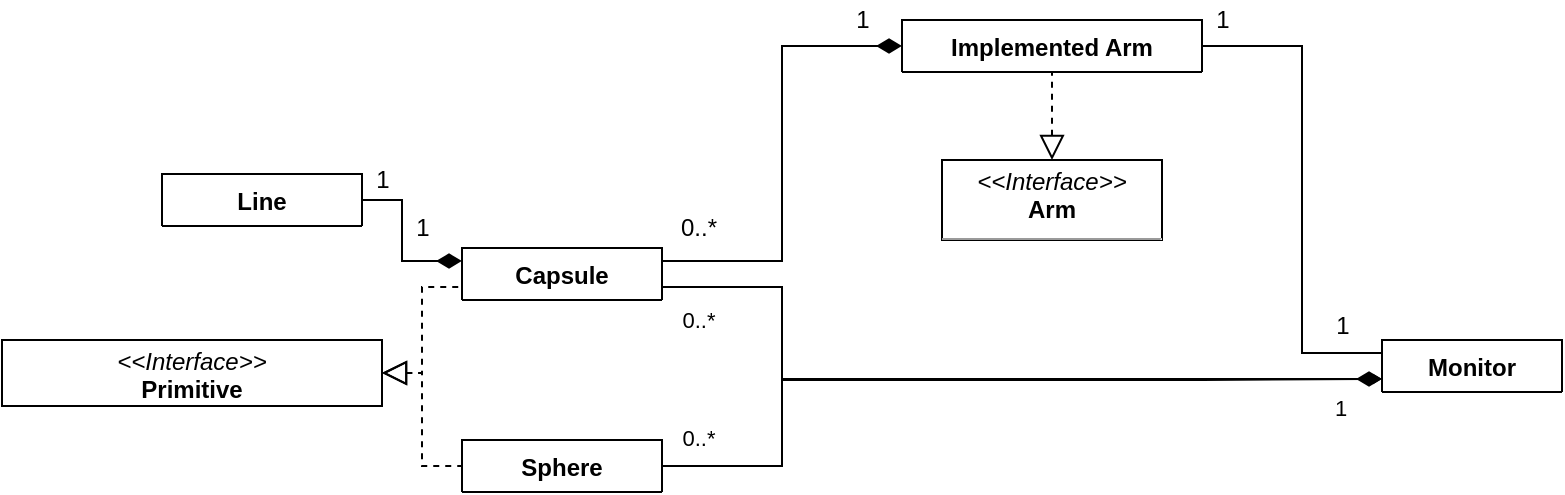<mxfile version="13.3.9" type="device"><diagram name="Page-1" id="929967ad-93f9-6ef4-fab6-5d389245f69c"><mxGraphModel dx="905" dy="672" grid="1" gridSize="10" guides="1" tooltips="1" connect="1" arrows="1" fold="1" page="1" pageScale="1.5" pageWidth="1169" pageHeight="826" background="none" math="0" shadow="0"><root><mxCell id="0" style=";html=1;"/><mxCell id="1" style=";html=1;" parent="0"/><mxCell id="1_B4_0tZ6F9BA0FpxolN-38" value="" style="resizable=0;html=1;align=left;verticalAlign=bottom;labelBackgroundColor=#ffffff;fontSize=10;" parent="1" connectable="0" vertex="1"><mxGeometry x="500" y="520" as="geometry"><mxPoint x="12" y="12" as="offset"/></mxGeometry></mxCell><mxCell id="0Bbf-FplWOkMVNfRmxn4-4" style="edgeStyle=orthogonalEdgeStyle;rounded=0;orthogonalLoop=1;jettySize=auto;html=1;exitX=1;exitY=0.5;exitDx=0;exitDy=0;entryX=0;entryY=0.75;entryDx=0;entryDy=0;dashed=1;endArrow=none;endFill=0;startArrow=block;startFill=0;endSize=10;startSize=10;" parent="1" source="1_B4_0tZ6F9BA0FpxolN-42" target="1_B4_0tZ6F9BA0FpxolN-43" edge="1"><mxGeometry relative="1" as="geometry"/></mxCell><mxCell id="0Bbf-FplWOkMVNfRmxn4-5" style="edgeStyle=orthogonalEdgeStyle;rounded=0;orthogonalLoop=1;jettySize=auto;html=1;exitX=1;exitY=0.5;exitDx=0;exitDy=0;entryX=0;entryY=0.5;entryDx=0;entryDy=0;dashed=1;endArrow=none;endFill=0;startArrow=block;startFill=0;endSize=10;startSize=10;" parent="1" source="1_B4_0tZ6F9BA0FpxolN-42" target="1_B4_0tZ6F9BA0FpxolN-54" edge="1"><mxGeometry relative="1" as="geometry"/></mxCell><mxCell id="1_B4_0tZ6F9BA0FpxolN-42" value="&lt;p style=&quot;margin: 0px ; margin-top: 4px ; text-align: center&quot;&gt;&lt;i&gt;&amp;lt;&amp;lt;Interface&amp;gt;&amp;gt;&lt;/i&gt;&lt;br&gt;&lt;b&gt;Primitive&lt;/b&gt;&lt;/p&gt;&lt;p style=&quot;margin: 0px ; margin-left: 4px&quot;&gt;+ pose: Vector&amp;lt;Vector&amp;lt;float&amp;gt;&amp;gt;&lt;/p&gt;&lt;hr size=&quot;1&quot;&gt;&lt;p style=&quot;margin: 0px ; margin-left: 4px&quot;&gt;+ closestDistanceToPoint()&lt;/p&gt;" style="verticalAlign=top;align=left;overflow=fill;fontSize=12;fontFamily=Helvetica;html=1;" parent="1" vertex="1"><mxGeometry x="230" y="580" width="190" height="33" as="geometry"/></mxCell><mxCell id="3qh6y6RwK1_E8mc5fNBC-3" style="edgeStyle=orthogonalEdgeStyle;rounded=0;orthogonalLoop=1;jettySize=auto;html=1;exitX=0.5;exitY=0;exitDx=0;exitDy=0;entryX=0.5;entryY=1;entryDx=0;entryDy=0;startArrow=block;startFill=0;endSize=10;startSize=10;endArrow=none;endFill=0;dashed=1;" edge="1" parent="1" source="pLGlP2HeyfQmbXc_sN3S-1" target="3qh6y6RwK1_E8mc5fNBC-1"><mxGeometry relative="1" as="geometry"/></mxCell><mxCell id="pLGlP2HeyfQmbXc_sN3S-1" value="&lt;p style=&quot;margin: 4px 0px 0px ; text-align: center&quot;&gt;&lt;i&gt;&amp;lt;&amp;lt;Interface&amp;gt;&amp;gt;&lt;/i&gt;&lt;br&gt;&lt;b&gt;Arm&lt;/b&gt;&lt;/p&gt;&lt;hr size=&quot;1&quot;&gt;&lt;p style=&quot;margin: 0px 0px 0px 4px&quot;&gt;+ base_position: Matrix4d&lt;br style=&quot;padding: 0px ; margin: 0px&quot;&gt;+ links: Vector&amp;lt;Primative&amp;gt;&lt;br&gt;&lt;/p&gt;&lt;p style=&quot;margin: 0px 0px 0px 4px&quot;&gt;+ nJoints: int&lt;/p&gt;&lt;p style=&quot;margin: 0px 0px 0px 4px&quot;&gt;+ nLinks: int&lt;/p&gt;&lt;p style=&quot;margin: 0px 0px 0px 4px&quot;&gt;+ nFrames: int&lt;/p&gt;&lt;hr size=&quot;1&quot;&gt;&lt;p style=&quot;margin: 0px 0px 0px 4px&quot;&gt;+ updatePose()&lt;br&gt;&lt;/p&gt;&lt;p style=&quot;margin: 0px 0px 0px 4px&quot;&gt;+ getPose()&lt;/p&gt;" style="verticalAlign=top;align=left;overflow=fill;fontSize=12;fontFamily=Helvetica;html=1;" parent="1" vertex="1"><mxGeometry x="700" y="490" width="110" height="40" as="geometry"/></mxCell><mxCell id="0Bbf-FplWOkMVNfRmxn4-11" style="edgeStyle=orthogonalEdgeStyle;rounded=0;orthogonalLoop=1;jettySize=auto;html=1;exitX=1;exitY=0.5;exitDx=0;exitDy=0;entryX=0;entryY=0.25;entryDx=0;entryDy=0;endArrow=none;endFill=0;" parent="1" source="3qh6y6RwK1_E8mc5fNBC-1" target="1_B4_0tZ6F9BA0FpxolN-1" edge="1"><mxGeometry relative="1" as="geometry"><mxPoint x="940" y="553" as="targetPoint"/><Array as="points"><mxPoint x="880" y="433"/><mxPoint x="880" y="587"/></Array><mxPoint x="850" y="486" as="sourcePoint"/></mxGeometry></mxCell><mxCell id="0Bbf-FplWOkMVNfRmxn4-10" style="edgeStyle=orthogonalEdgeStyle;rounded=0;orthogonalLoop=1;jettySize=auto;html=1;exitX=1;exitY=0.5;exitDx=0;exitDy=0;entryX=0;entryY=0.75;entryDx=0;entryDy=0;startArrow=none;startFill=0;endArrow=diamondThin;endFill=1;" parent="1" source="1_B4_0tZ6F9BA0FpxolN-54" target="1_B4_0tZ6F9BA0FpxolN-1" edge="1"><mxGeometry relative="1" as="geometry"><mxPoint x="820" y="520" as="targetPoint"/><Array as="points"><mxPoint x="620" y="643"/><mxPoint x="620" y="600"/><mxPoint x="830" y="600"/></Array></mxGeometry></mxCell><mxCell id="0Bbf-FplWOkMVNfRmxn4-12" value="1" style="edgeLabel;html=1;align=center;verticalAlign=middle;resizable=0;points=[];" parent="0Bbf-FplWOkMVNfRmxn4-10" vertex="1" connectable="0"><mxGeometry x="0.897" relative="1" as="geometry"><mxPoint y="14" as="offset"/></mxGeometry></mxCell><mxCell id="1_B4_0tZ6F9BA0FpxolN-54" value="Sphere" style="swimlane;fontStyle=1;align=center;verticalAlign=top;childLayout=stackLayout;horizontal=1;startSize=26;horizontalStack=0;resizeParent=1;resizeParentMax=0;resizeLast=0;collapsible=1;marginBottom=0;" parent="1" vertex="1" collapsed="1"><mxGeometry x="460" y="630" width="100" height="26" as="geometry"><mxRectangle x="450" y="630" width="160" height="90" as="alternateBounds"/></mxGeometry></mxCell><mxCell id="1_B4_0tZ6F9BA0FpxolN-55" value="+ n: int&#10;+ a: float&#10;+ b: float&#10;+ c: float" style="text;strokeColor=none;fillColor=none;align=left;verticalAlign=top;spacingLeft=4;spacingRight=4;overflow=hidden;rotatable=0;points=[[0,0.5],[1,0.5]];portConstraint=eastwest;" parent="1_B4_0tZ6F9BA0FpxolN-54" vertex="1"><mxGeometry y="26" width="100" height="64" as="geometry"/></mxCell><mxCell id="0Bbf-FplWOkMVNfRmxn4-9" style="edgeStyle=orthogonalEdgeStyle;rounded=0;orthogonalLoop=1;jettySize=auto;html=1;exitX=1;exitY=0.75;exitDx=0;exitDy=0;entryX=0;entryY=0.75;entryDx=0;entryDy=0;endArrow=diamondThin;endFill=1;startArrow=none;startFill=0;startSize=10;endSize=10;" parent="1" source="1_B4_0tZ6F9BA0FpxolN-43" target="1_B4_0tZ6F9BA0FpxolN-1" edge="1"><mxGeometry relative="1" as="geometry"><mxPoint x="820" y="520" as="targetPoint"/><Array as="points"><mxPoint x="620" y="554"/><mxPoint x="620" y="600"/></Array></mxGeometry></mxCell><mxCell id="0Bbf-FplWOkMVNfRmxn4-13" value="0..*" style="edgeLabel;html=1;align=center;verticalAlign=middle;resizable=0;points=[];" parent="0Bbf-FplWOkMVNfRmxn4-9" vertex="1" connectable="0"><mxGeometry x="-0.915" y="-1" relative="1" as="geometry"><mxPoint y="15.5" as="offset"/></mxGeometry></mxCell><mxCell id="liijBbOgtZUwfxfMvl38-2" style="edgeStyle=orthogonalEdgeStyle;rounded=0;orthogonalLoop=1;jettySize=auto;html=1;exitX=1;exitY=0.25;exitDx=0;exitDy=0;entryX=0;entryY=0.5;entryDx=0;entryDy=0;endArrow=diamondThin;endFill=1;startSize=10;endSize=10;" parent="1" source="1_B4_0tZ6F9BA0FpxolN-43" target="3qh6y6RwK1_E8mc5fNBC-1" edge="1"><mxGeometry relative="1" as="geometry"><Array as="points"><mxPoint x="620" y="541"/><mxPoint x="620" y="433"/></Array></mxGeometry></mxCell><mxCell id="1_B4_0tZ6F9BA0FpxolN-43" value="Capsule" style="swimlane;fontStyle=1;align=center;verticalAlign=top;childLayout=stackLayout;horizontal=1;startSize=26;horizontalStack=0;resizeParent=1;resizeParentMax=0;resizeLast=0;collapsible=1;marginBottom=0;" parent="1" vertex="1" collapsed="1"><mxGeometry x="460" y="534" width="100" height="26" as="geometry"><mxRectangle x="450" y="540" width="160" height="70" as="alternateBounds"/></mxGeometry></mxCell><mxCell id="1_B4_0tZ6F9BA0FpxolN-44" value="- radius&#10;- length" style="text;strokeColor=none;fillColor=none;align=left;verticalAlign=top;spacingLeft=4;spacingRight=4;overflow=hidden;rotatable=0;points=[[0,0.5],[1,0.5]];portConstraint=eastwest;" parent="1_B4_0tZ6F9BA0FpxolN-43" vertex="1"><mxGeometry y="26" width="100" height="44" as="geometry"/></mxCell><mxCell id="0Bbf-FplWOkMVNfRmxn4-3" style="edgeStyle=orthogonalEdgeStyle;rounded=0;orthogonalLoop=1;jettySize=auto;html=1;exitX=1;exitY=0.5;exitDx=0;exitDy=0;entryX=0;entryY=0.25;entryDx=0;entryDy=0;endArrow=diamondThin;endFill=1;startArrow=none;startFill=0;startSize=10;endSize=10;" parent="1" source="e4O9QOOghUDcDe7y4lYa-1" target="1_B4_0tZ6F9BA0FpxolN-43" edge="1"><mxGeometry relative="1" as="geometry"><Array as="points"><mxPoint x="430" y="510"/><mxPoint x="430" y="540"/></Array></mxGeometry></mxCell><mxCell id="0Bbf-FplWOkMVNfRmxn4-14" value="0..*" style="edgeLabel;html=1;align=center;verticalAlign=middle;resizable=0;points=[];" parent="1" vertex="1" connectable="0"><mxGeometry x="577.997" y="613" as="geometry"><mxPoint y="15.5" as="offset"/></mxGeometry></mxCell><mxCell id="0Bbf-FplWOkMVNfRmxn4-16" value="1" style="text;html=1;align=center;verticalAlign=middle;resizable=0;points=[];autosize=1;" parent="1" vertex="1"><mxGeometry x="650" y="410" width="20" height="20" as="geometry"/></mxCell><mxCell id="0Bbf-FplWOkMVNfRmxn4-17" value="1" style="text;html=1;align=center;verticalAlign=middle;resizable=0;points=[];autosize=1;" parent="1" vertex="1"><mxGeometry x="830" y="410" width="20" height="20" as="geometry"/></mxCell><mxCell id="0Bbf-FplWOkMVNfRmxn4-18" value="1" style="text;html=1;align=center;verticalAlign=middle;resizable=0;points=[];autosize=1;" parent="1" vertex="1"><mxGeometry x="890" y="563" width="20" height="20" as="geometry"/></mxCell><mxCell id="0Bbf-FplWOkMVNfRmxn4-19" value="1" style="text;html=1;align=center;verticalAlign=middle;resizable=0;points=[];autosize=1;" parent="1" vertex="1"><mxGeometry x="410" y="490" width="20" height="20" as="geometry"/></mxCell><mxCell id="0Bbf-FplWOkMVNfRmxn4-20" value="1" style="text;html=1;align=center;verticalAlign=middle;resizable=0;points=[];autosize=1;" parent="1" vertex="1"><mxGeometry x="430" y="514" width="20" height="20" as="geometry"/></mxCell><mxCell id="e4O9QOOghUDcDe7y4lYa-1" value="Line" style="swimlane;fontStyle=1;align=center;verticalAlign=top;childLayout=stackLayout;horizontal=1;startSize=26;horizontalStack=0;resizeParent=1;resizeParentMax=0;resizeLast=0;collapsible=1;marginBottom=0;" parent="1" vertex="1" collapsed="1"><mxGeometry x="310" y="497" width="100" height="26" as="geometry"><mxRectangle x="100" y="360" width="310" height="150" as="alternateBounds"/></mxGeometry></mxCell><mxCell id="e4O9QOOghUDcDe7y4lYa-2" value="- Vector3d basePoint&#10;- Vector3d endPoint&#10;- Vector3d projectionPoint(Vector3d Point)&#10;&#10;+Vector3d getBasePoint()&#10;+Vector3d getEndPoint()&#10;+double getShortestDistanceToVertex(Vector3d vertex)&#10;+double getShortestDistanceToLine(Line line)" style="text;strokeColor=none;fillColor=none;align=left;verticalAlign=top;spacingLeft=4;spacingRight=4;overflow=hidden;rotatable=0;points=[[0,0.5],[1,0.5]];portConstraint=eastwest;" parent="e4O9QOOghUDcDe7y4lYa-1" vertex="1"><mxGeometry y="26" width="100" height="124" as="geometry"/></mxCell><mxCell id="1_B4_0tZ6F9BA0FpxolN-1" value="Monitor" style="swimlane;fontStyle=1;align=center;verticalAlign=top;childLayout=stackLayout;horizontal=1;startSize=26;horizontalStack=0;resizeParent=1;resizeParentMax=0;resizeLast=0;collapsible=1;marginBottom=0;" parent="1" vertex="1" collapsed="1"><mxGeometry x="920" y="580" width="90" height="26" as="geometry"><mxRectangle x="980" y="490" width="210" height="122" as="alternateBounds"/></mxGeometry></mxCell><mxCell id="1_B4_0tZ6F9BA0FpxolN-2" value="+ arms: Arm&#10;+ obstacles: Vector&lt;&gt;" style="text;strokeColor=none;fillColor=none;align=left;verticalAlign=top;spacingLeft=4;spacingRight=4;overflow=hidden;rotatable=0;points=[[0,0.5],[1,0.5]];portConstraint=eastwest;" parent="1_B4_0tZ6F9BA0FpxolN-1" vertex="1"><mxGeometry y="26" width="90" height="34" as="geometry"/></mxCell><mxCell id="1_B4_0tZ6F9BA0FpxolN-3" value="" style="line;strokeWidth=1;fillColor=none;align=left;verticalAlign=middle;spacingTop=-1;spacingLeft=3;spacingRight=3;rotatable=0;labelPosition=right;points=[];portConstraint=eastwest;" parent="1_B4_0tZ6F9BA0FpxolN-1" vertex="1"><mxGeometry y="60" width="90" height="10" as="geometry"/></mxCell><mxCell id="1_B4_0tZ6F9BA0FpxolN-4" value="+ monitorCollisionWithObjects()&#10;+ monitorCollisionWithArm()" style="text;strokeColor=none;fillColor=none;align=left;verticalAlign=top;spacingLeft=4;spacingRight=4;overflow=hidden;rotatable=0;points=[[0,0.5],[1,0.5]];portConstraint=eastwest;" parent="1_B4_0tZ6F9BA0FpxolN-1" vertex="1"><mxGeometry y="70" width="90" height="52" as="geometry"/></mxCell><mxCell id="liijBbOgtZUwfxfMvl38-4" value="0..*" style="text;html=1;align=center;verticalAlign=middle;resizable=0;points=[];autosize=1;" parent="1" vertex="1"><mxGeometry x="563" y="514" width="30" height="20" as="geometry"/></mxCell><mxCell id="3qh6y6RwK1_E8mc5fNBC-1" value="Implemented Arm" style="swimlane;fontStyle=1;align=center;verticalAlign=top;childLayout=stackLayout;horizontal=1;startSize=26;horizontalStack=0;resizeParent=1;resizeParentMax=0;resizeLast=0;collapsible=1;marginBottom=0;" vertex="1" collapsed="1" parent="1"><mxGeometry x="680" y="420" width="150" height="26" as="geometry"><mxRectangle x="450" y="540" width="160" height="70" as="alternateBounds"/></mxGeometry></mxCell><mxCell id="3qh6y6RwK1_E8mc5fNBC-2" value="- radius&#10;- length" style="text;strokeColor=none;fillColor=none;align=left;verticalAlign=top;spacingLeft=4;spacingRight=4;overflow=hidden;rotatable=0;points=[[0,0.5],[1,0.5]];portConstraint=eastwest;" vertex="1" parent="3qh6y6RwK1_E8mc5fNBC-1"><mxGeometry y="26" width="150" height="44" as="geometry"/></mxCell></root></mxGraphModel></diagram></mxfile>